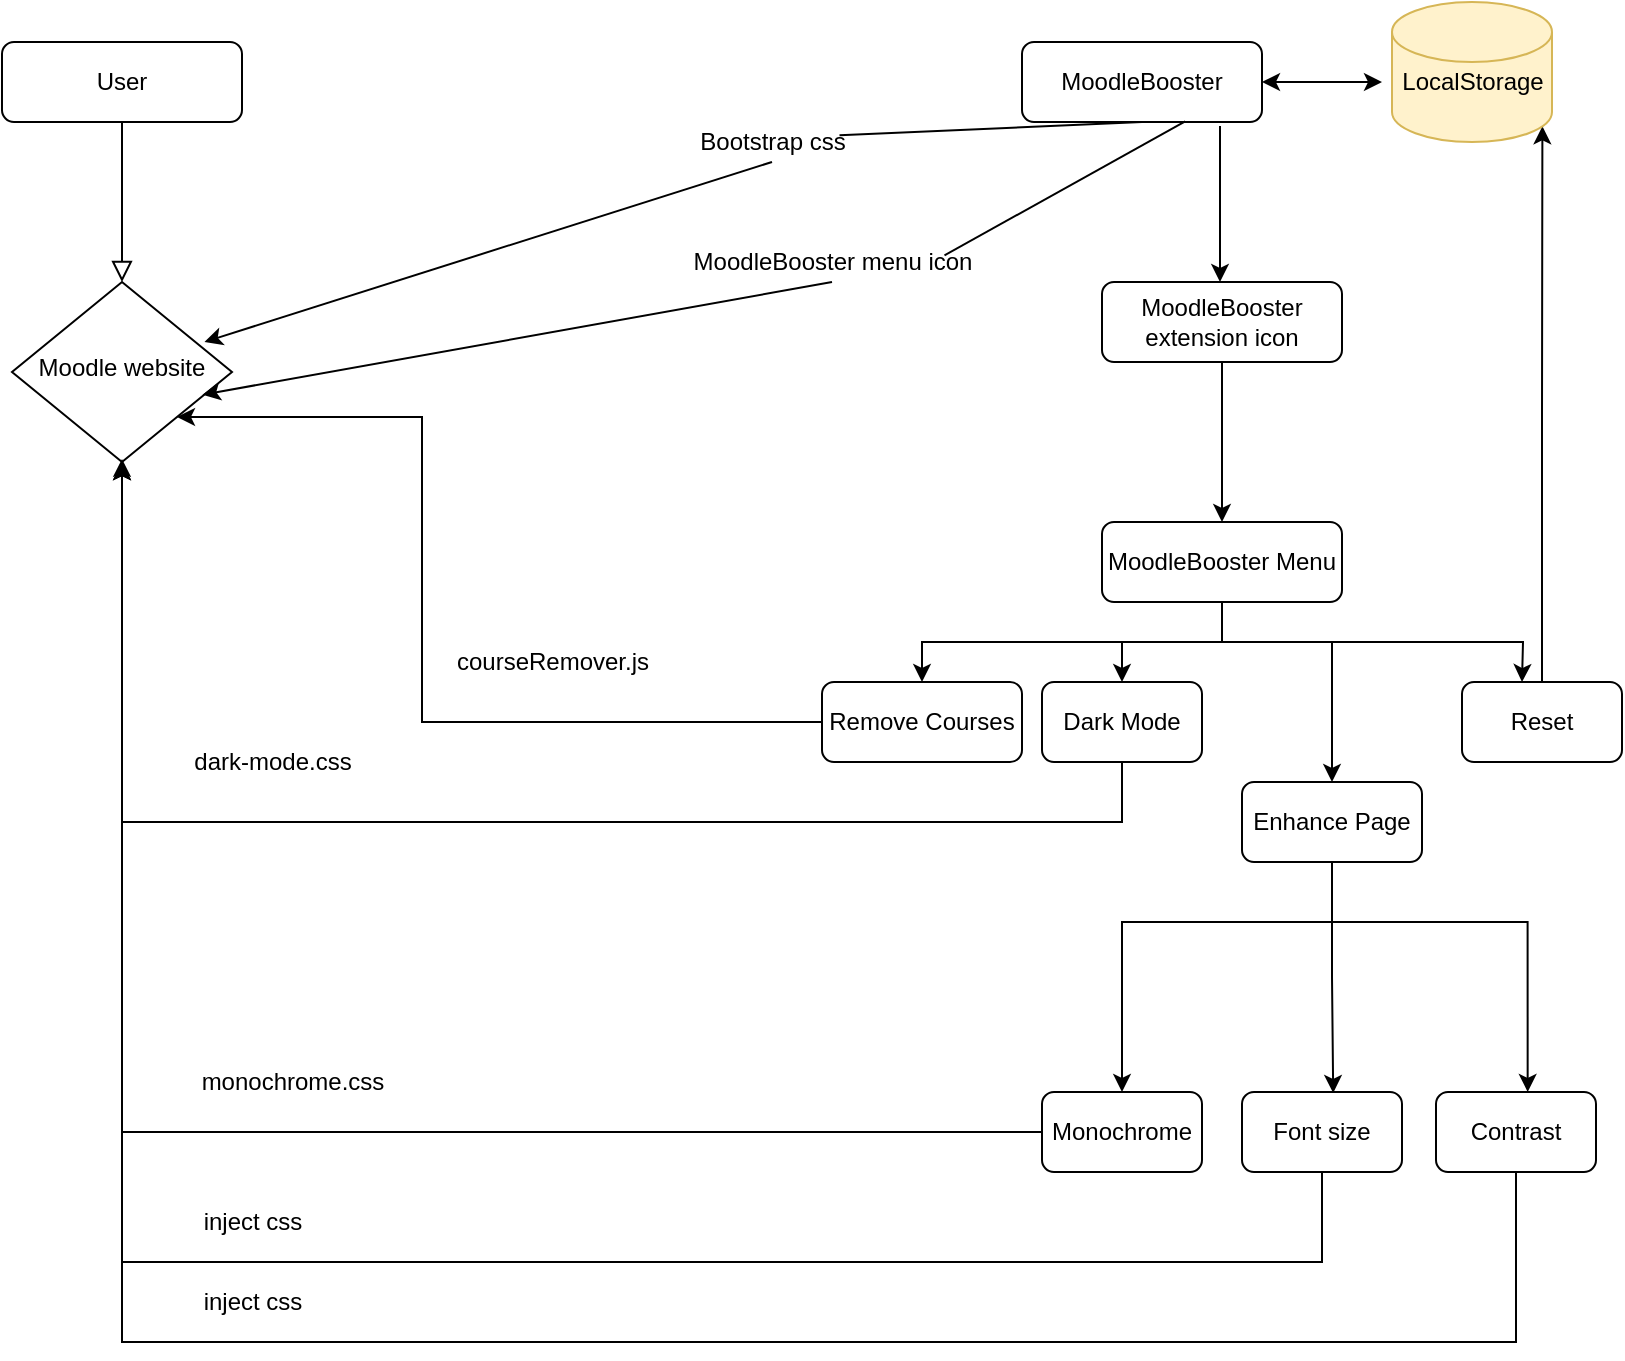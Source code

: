 <mxfile version="14.7.0" type="device"><diagram id="C5RBs43oDa-KdzZeNtuy" name="Page-1"><mxGraphModel dx="1257" dy="681" grid="1" gridSize="10" guides="1" tooltips="1" connect="1" arrows="1" fold="1" page="1" pageScale="1" pageWidth="827" pageHeight="1169" math="0" shadow="0"><root><mxCell id="WIyWlLk6GJQsqaUBKTNV-0"/><mxCell id="WIyWlLk6GJQsqaUBKTNV-1" parent="WIyWlLk6GJQsqaUBKTNV-0"/><mxCell id="WIyWlLk6GJQsqaUBKTNV-2" value="" style="rounded=0;html=1;jettySize=auto;orthogonalLoop=1;fontSize=11;endArrow=block;endFill=0;endSize=8;strokeWidth=1;shadow=0;labelBackgroundColor=none;edgeStyle=orthogonalEdgeStyle;" parent="WIyWlLk6GJQsqaUBKTNV-1" source="WIyWlLk6GJQsqaUBKTNV-3" target="WIyWlLk6GJQsqaUBKTNV-6" edge="1"><mxGeometry relative="1" as="geometry"/></mxCell><mxCell id="WIyWlLk6GJQsqaUBKTNV-3" value="User" style="rounded=1;whiteSpace=wrap;html=1;fontSize=12;glass=0;strokeWidth=1;shadow=0;" parent="WIyWlLk6GJQsqaUBKTNV-1" vertex="1"><mxGeometry x="30" y="40" width="120" height="40" as="geometry"/></mxCell><mxCell id="WIyWlLk6GJQsqaUBKTNV-6" value="Moodle website" style="rhombus;whiteSpace=wrap;html=1;shadow=0;fontFamily=Helvetica;fontSize=12;align=center;strokeWidth=1;spacing=6;spacingTop=-4;" parent="WIyWlLk6GJQsqaUBKTNV-1" vertex="1"><mxGeometry x="35" y="160" width="110" height="90" as="geometry"/></mxCell><mxCell id="SwBssdqdl_KraH5mXYh2-50" style="edgeStyle=orthogonalEdgeStyle;rounded=0;orthogonalLoop=1;jettySize=auto;html=1;startArrow=classic;startFill=1;endArrow=classic;endFill=1;" edge="1" parent="WIyWlLk6GJQsqaUBKTNV-1" source="WIyWlLk6GJQsqaUBKTNV-7"><mxGeometry relative="1" as="geometry"><mxPoint x="720" y="60" as="targetPoint"/><Array as="points"><mxPoint x="720" y="60"/><mxPoint x="720" y="60"/></Array></mxGeometry></mxCell><mxCell id="WIyWlLk6GJQsqaUBKTNV-7" value="MoodleBooster" style="rounded=1;whiteSpace=wrap;html=1;fontSize=12;glass=0;strokeWidth=1;shadow=0;" parent="WIyWlLk6GJQsqaUBKTNV-1" vertex="1"><mxGeometry x="540" y="40" width="120" height="40" as="geometry"/></mxCell><mxCell id="SwBssdqdl_KraH5mXYh2-0" value="" style="endArrow=classic;html=1;exitX=0.5;exitY=1;exitDx=0;exitDy=0;entryX=0.875;entryY=0.333;entryDx=0;entryDy=0;entryPerimeter=0;startArrow=none;" edge="1" parent="WIyWlLk6GJQsqaUBKTNV-1" source="SwBssdqdl_KraH5mXYh2-1" target="WIyWlLk6GJQsqaUBKTNV-6"><mxGeometry width="50" height="50" relative="1" as="geometry"><mxPoint x="410" y="270" as="sourcePoint"/><mxPoint x="460" y="220" as="targetPoint"/></mxGeometry></mxCell><mxCell id="SwBssdqdl_KraH5mXYh2-1" value="Bootstrap css" style="text;html=1;align=center;verticalAlign=middle;resizable=0;points=[];autosize=1;strokeColor=none;" vertex="1" parent="WIyWlLk6GJQsqaUBKTNV-1"><mxGeometry x="370" y="80" width="90" height="20" as="geometry"/></mxCell><mxCell id="SwBssdqdl_KraH5mXYh2-2" value="" style="endArrow=none;html=1;exitX=0.5;exitY=1;exitDx=0;exitDy=0;entryX=0.875;entryY=0.333;entryDx=0;entryDy=0;entryPerimeter=0;" edge="1" parent="WIyWlLk6GJQsqaUBKTNV-1" source="WIyWlLk6GJQsqaUBKTNV-7" target="SwBssdqdl_KraH5mXYh2-1"><mxGeometry width="50" height="50" relative="1" as="geometry"><mxPoint x="600" y="80" as="sourcePoint"/><mxPoint x="256.25" y="189.97" as="targetPoint"/></mxGeometry></mxCell><mxCell id="SwBssdqdl_KraH5mXYh2-3" value="" style="endArrow=classic;html=1;exitX=0.5;exitY=1;exitDx=0;exitDy=0;entryX=0.866;entryY=0.626;entryDx=0;entryDy=0;entryPerimeter=0;startArrow=none;" edge="1" parent="WIyWlLk6GJQsqaUBKTNV-1" source="SwBssdqdl_KraH5mXYh2-4" target="WIyWlLk6GJQsqaUBKTNV-6"><mxGeometry width="50" height="50" relative="1" as="geometry"><mxPoint x="420" y="310" as="sourcePoint"/><mxPoint x="266.25" y="229.97" as="targetPoint"/></mxGeometry></mxCell><mxCell id="SwBssdqdl_KraH5mXYh2-4" value="MoodleBooster menu icon" style="text;html=1;align=center;verticalAlign=middle;resizable=0;points=[];autosize=1;strokeColor=none;" vertex="1" parent="WIyWlLk6GJQsqaUBKTNV-1"><mxGeometry x="370" y="140" width="150" height="20" as="geometry"/></mxCell><mxCell id="SwBssdqdl_KraH5mXYh2-5" value="" style="endArrow=none;html=1;exitX=0.68;exitY=0.993;exitDx=0;exitDy=0;entryX=0.875;entryY=0.333;entryDx=0;entryDy=0;entryPerimeter=0;exitPerimeter=0;" edge="1" parent="WIyWlLk6GJQsqaUBKTNV-1" target="SwBssdqdl_KraH5mXYh2-4" source="WIyWlLk6GJQsqaUBKTNV-7"><mxGeometry width="50" height="50" relative="1" as="geometry"><mxPoint x="630" y="110" as="sourcePoint"/><mxPoint x="266.25" y="229.97" as="targetPoint"/></mxGeometry></mxCell><mxCell id="SwBssdqdl_KraH5mXYh2-7" value="" style="endArrow=classic;html=1;" edge="1" parent="WIyWlLk6GJQsqaUBKTNV-1" target="SwBssdqdl_KraH5mXYh2-11"><mxGeometry width="50" height="50" relative="1" as="geometry"><mxPoint x="639" y="82" as="sourcePoint"/><mxPoint x="637" y="190" as="targetPoint"/><Array as="points"><mxPoint x="639" y="160"/></Array></mxGeometry></mxCell><mxCell id="SwBssdqdl_KraH5mXYh2-17" style="edgeStyle=orthogonalEdgeStyle;rounded=0;orthogonalLoop=1;jettySize=auto;html=1;startArrow=none;startFill=0;endArrow=classic;endFill=1;exitX=0.5;exitY=1;exitDx=0;exitDy=0;" edge="1" parent="WIyWlLk6GJQsqaUBKTNV-1" source="SwBssdqdl_KraH5mXYh2-8" target="SwBssdqdl_KraH5mXYh2-13"><mxGeometry relative="1" as="geometry"/></mxCell><mxCell id="SwBssdqdl_KraH5mXYh2-18" style="edgeStyle=orthogonalEdgeStyle;rounded=0;orthogonalLoop=1;jettySize=auto;html=1;startArrow=none;startFill=0;endArrow=classic;endFill=1;" edge="1" parent="WIyWlLk6GJQsqaUBKTNV-1" source="SwBssdqdl_KraH5mXYh2-8" target="SwBssdqdl_KraH5mXYh2-14"><mxGeometry relative="1" as="geometry"/></mxCell><mxCell id="SwBssdqdl_KraH5mXYh2-19" style="edgeStyle=orthogonalEdgeStyle;rounded=0;orthogonalLoop=1;jettySize=auto;html=1;entryX=0.5;entryY=0;entryDx=0;entryDy=0;startArrow=none;startFill=0;endArrow=classic;endFill=1;exitX=0.5;exitY=1;exitDx=0;exitDy=0;" edge="1" parent="WIyWlLk6GJQsqaUBKTNV-1" source="SwBssdqdl_KraH5mXYh2-8" target="SwBssdqdl_KraH5mXYh2-15"><mxGeometry relative="1" as="geometry"><Array as="points"><mxPoint x="640" y="340"/><mxPoint x="695" y="340"/></Array></mxGeometry></mxCell><mxCell id="SwBssdqdl_KraH5mXYh2-20" style="edgeStyle=orthogonalEdgeStyle;rounded=0;orthogonalLoop=1;jettySize=auto;html=1;startArrow=none;startFill=0;endArrow=classic;endFill=1;exitX=0.5;exitY=1;exitDx=0;exitDy=0;" edge="1" parent="WIyWlLk6GJQsqaUBKTNV-1" source="SwBssdqdl_KraH5mXYh2-8"><mxGeometry relative="1" as="geometry"><mxPoint x="790" y="360" as="targetPoint"/></mxGeometry></mxCell><mxCell id="SwBssdqdl_KraH5mXYh2-8" value="MoodleBooster Menu" style="rounded=1;whiteSpace=wrap;html=1;fontSize=12;glass=0;strokeWidth=1;shadow=0;" vertex="1" parent="WIyWlLk6GJQsqaUBKTNV-1"><mxGeometry x="580" y="280" width="120" height="40" as="geometry"/></mxCell><mxCell id="SwBssdqdl_KraH5mXYh2-12" style="edgeStyle=orthogonalEdgeStyle;rounded=0;orthogonalLoop=1;jettySize=auto;html=1;startArrow=none;startFill=0;endArrow=classic;endFill=1;" edge="1" parent="WIyWlLk6GJQsqaUBKTNV-1" source="SwBssdqdl_KraH5mXYh2-11" target="SwBssdqdl_KraH5mXYh2-8"><mxGeometry relative="1" as="geometry"/></mxCell><mxCell id="SwBssdqdl_KraH5mXYh2-11" value="MoodleBooster extension icon" style="rounded=1;whiteSpace=wrap;html=1;fontSize=12;glass=0;strokeWidth=1;shadow=0;" vertex="1" parent="WIyWlLk6GJQsqaUBKTNV-1"><mxGeometry x="580" y="160" width="120" height="40" as="geometry"/></mxCell><mxCell id="SwBssdqdl_KraH5mXYh2-30" style="edgeStyle=orthogonalEdgeStyle;rounded=0;orthogonalLoop=1;jettySize=auto;html=1;entryX=1;entryY=1;entryDx=0;entryDy=0;startArrow=none;startFill=0;endArrow=classic;endFill=1;" edge="1" parent="WIyWlLk6GJQsqaUBKTNV-1" source="SwBssdqdl_KraH5mXYh2-13" target="WIyWlLk6GJQsqaUBKTNV-6"><mxGeometry relative="1" as="geometry"><Array as="points"><mxPoint x="240" y="380"/><mxPoint x="240" y="227"/></Array></mxGeometry></mxCell><mxCell id="SwBssdqdl_KraH5mXYh2-13" value="Remove Courses" style="rounded=1;whiteSpace=wrap;html=1;fontSize=12;glass=0;strokeWidth=1;shadow=0;" vertex="1" parent="WIyWlLk6GJQsqaUBKTNV-1"><mxGeometry x="440" y="360" width="100" height="40" as="geometry"/></mxCell><mxCell id="SwBssdqdl_KraH5mXYh2-36" style="edgeStyle=orthogonalEdgeStyle;rounded=0;orthogonalLoop=1;jettySize=auto;html=1;startArrow=none;startFill=0;endArrow=classic;endFill=1;" edge="1" parent="WIyWlLk6GJQsqaUBKTNV-1" source="SwBssdqdl_KraH5mXYh2-14" target="WIyWlLk6GJQsqaUBKTNV-6"><mxGeometry relative="1" as="geometry"><Array as="points"><mxPoint x="590" y="430"/><mxPoint x="90" y="430"/></Array></mxGeometry></mxCell><mxCell id="SwBssdqdl_KraH5mXYh2-14" value="Dark Mode" style="rounded=1;whiteSpace=wrap;html=1;fontSize=12;glass=0;strokeWidth=1;shadow=0;" vertex="1" parent="WIyWlLk6GJQsqaUBKTNV-1"><mxGeometry x="550" y="360" width="80" height="40" as="geometry"/></mxCell><mxCell id="SwBssdqdl_KraH5mXYh2-27" style="edgeStyle=orthogonalEdgeStyle;rounded=0;orthogonalLoop=1;jettySize=auto;html=1;entryX=0.5;entryY=0;entryDx=0;entryDy=0;startArrow=none;startFill=0;endArrow=classic;endFill=1;exitX=0.5;exitY=1;exitDx=0;exitDy=0;" edge="1" parent="WIyWlLk6GJQsqaUBKTNV-1" source="SwBssdqdl_KraH5mXYh2-15" target="SwBssdqdl_KraH5mXYh2-24"><mxGeometry relative="1" as="geometry"><mxPoint x="695" y="410" as="sourcePoint"/><Array as="points"><mxPoint x="695" y="480"/><mxPoint x="590" y="480"/></Array></mxGeometry></mxCell><mxCell id="SwBssdqdl_KraH5mXYh2-28" style="edgeStyle=orthogonalEdgeStyle;rounded=0;orthogonalLoop=1;jettySize=auto;html=1;entryX=0.573;entryY=-0.001;entryDx=0;entryDy=0;entryPerimeter=0;startArrow=none;startFill=0;endArrow=classic;endFill=1;" edge="1" parent="WIyWlLk6GJQsqaUBKTNV-1" source="SwBssdqdl_KraH5mXYh2-15" target="SwBssdqdl_KraH5mXYh2-26"><mxGeometry relative="1" as="geometry"><Array as="points"><mxPoint x="695" y="480"/><mxPoint x="793" y="480"/></Array></mxGeometry></mxCell><mxCell id="SwBssdqdl_KraH5mXYh2-29" style="edgeStyle=orthogonalEdgeStyle;rounded=0;orthogonalLoop=1;jettySize=auto;html=1;entryX=0.57;entryY=0.012;entryDx=0;entryDy=0;entryPerimeter=0;startArrow=none;startFill=0;endArrow=classic;endFill=1;" edge="1" parent="WIyWlLk6GJQsqaUBKTNV-1" source="SwBssdqdl_KraH5mXYh2-15" target="SwBssdqdl_KraH5mXYh2-25"><mxGeometry relative="1" as="geometry"/></mxCell><mxCell id="SwBssdqdl_KraH5mXYh2-15" value="Enhance Page" style="rounded=1;whiteSpace=wrap;html=1;fontSize=12;glass=0;strokeWidth=1;shadow=0;" vertex="1" parent="WIyWlLk6GJQsqaUBKTNV-1"><mxGeometry x="650" y="410" width="90" height="40" as="geometry"/></mxCell><mxCell id="SwBssdqdl_KraH5mXYh2-51" style="edgeStyle=orthogonalEdgeStyle;rounded=0;orthogonalLoop=1;jettySize=auto;html=1;entryX=0.94;entryY=0.888;entryDx=0;entryDy=0;entryPerimeter=0;startArrow=none;startFill=0;endArrow=classic;endFill=1;" edge="1" parent="WIyWlLk6GJQsqaUBKTNV-1" source="SwBssdqdl_KraH5mXYh2-21" target="SwBssdqdl_KraH5mXYh2-47"><mxGeometry relative="1" as="geometry"/></mxCell><mxCell id="SwBssdqdl_KraH5mXYh2-21" value="Reset" style="rounded=1;whiteSpace=wrap;html=1;fontSize=12;glass=0;strokeWidth=1;shadow=0;" vertex="1" parent="WIyWlLk6GJQsqaUBKTNV-1"><mxGeometry x="760" y="360" width="80" height="40" as="geometry"/></mxCell><mxCell id="SwBssdqdl_KraH5mXYh2-38" style="edgeStyle=orthogonalEdgeStyle;rounded=0;orthogonalLoop=1;jettySize=auto;html=1;startArrow=none;startFill=0;endArrow=classic;endFill=1;" edge="1" parent="WIyWlLk6GJQsqaUBKTNV-1" source="SwBssdqdl_KraH5mXYh2-24" target="WIyWlLk6GJQsqaUBKTNV-6"><mxGeometry relative="1" as="geometry"/></mxCell><mxCell id="SwBssdqdl_KraH5mXYh2-24" value="Monochrome" style="rounded=1;whiteSpace=wrap;html=1;fontSize=12;glass=0;strokeWidth=1;shadow=0;" vertex="1" parent="WIyWlLk6GJQsqaUBKTNV-1"><mxGeometry x="550" y="565" width="80" height="40" as="geometry"/></mxCell><mxCell id="SwBssdqdl_KraH5mXYh2-40" style="edgeStyle=orthogonalEdgeStyle;rounded=0;orthogonalLoop=1;jettySize=auto;html=1;startArrow=none;startFill=0;endArrow=classic;endFill=1;" edge="1" parent="WIyWlLk6GJQsqaUBKTNV-1" source="SwBssdqdl_KraH5mXYh2-25"><mxGeometry relative="1" as="geometry"><mxPoint x="90" y="248.447" as="targetPoint"/><Array as="points"><mxPoint x="690" y="650"/><mxPoint x="90" y="650"/></Array></mxGeometry></mxCell><mxCell id="SwBssdqdl_KraH5mXYh2-25" value="Font size" style="rounded=1;whiteSpace=wrap;html=1;fontSize=12;glass=0;strokeWidth=1;shadow=0;" vertex="1" parent="WIyWlLk6GJQsqaUBKTNV-1"><mxGeometry x="650" y="565" width="80" height="40" as="geometry"/></mxCell><mxCell id="SwBssdqdl_KraH5mXYh2-44" style="edgeStyle=orthogonalEdgeStyle;rounded=0;orthogonalLoop=1;jettySize=auto;html=1;entryX=0.5;entryY=1;entryDx=0;entryDy=0;startArrow=none;startFill=0;endArrow=classic;endFill=1;" edge="1" parent="WIyWlLk6GJQsqaUBKTNV-1" source="SwBssdqdl_KraH5mXYh2-26" target="WIyWlLk6GJQsqaUBKTNV-6"><mxGeometry relative="1" as="geometry"><Array as="points"><mxPoint x="787" y="690"/><mxPoint x="90" y="690"/></Array></mxGeometry></mxCell><mxCell id="SwBssdqdl_KraH5mXYh2-26" value="Contrast" style="rounded=1;whiteSpace=wrap;html=1;fontSize=12;glass=0;strokeWidth=1;shadow=0;" vertex="1" parent="WIyWlLk6GJQsqaUBKTNV-1"><mxGeometry x="747" y="565" width="80" height="40" as="geometry"/></mxCell><mxCell id="SwBssdqdl_KraH5mXYh2-31" value="courseRemover.js" style="text;html=1;align=center;verticalAlign=middle;resizable=0;points=[];autosize=1;strokeColor=none;" vertex="1" parent="WIyWlLk6GJQsqaUBKTNV-1"><mxGeometry x="250" y="340" width="110" height="20" as="geometry"/></mxCell><mxCell id="SwBssdqdl_KraH5mXYh2-37" value="dark-mode.css" style="text;html=1;align=center;verticalAlign=middle;resizable=0;points=[];autosize=1;strokeColor=none;" vertex="1" parent="WIyWlLk6GJQsqaUBKTNV-1"><mxGeometry x="120" y="390" width="90" height="20" as="geometry"/></mxCell><mxCell id="SwBssdqdl_KraH5mXYh2-39" value="monochrome.css" style="text;html=1;align=center;verticalAlign=middle;resizable=0;points=[];autosize=1;strokeColor=none;" vertex="1" parent="WIyWlLk6GJQsqaUBKTNV-1"><mxGeometry x="120" y="550" width="110" height="20" as="geometry"/></mxCell><mxCell id="SwBssdqdl_KraH5mXYh2-41" value="inject css" style="text;html=1;align=center;verticalAlign=middle;resizable=0;points=[];autosize=1;strokeColor=none;" vertex="1" parent="WIyWlLk6GJQsqaUBKTNV-1"><mxGeometry x="120" y="620" width="70" height="20" as="geometry"/></mxCell><mxCell id="SwBssdqdl_KraH5mXYh2-45" value="inject css" style="text;html=1;align=center;verticalAlign=middle;resizable=0;points=[];autosize=1;strokeColor=none;" vertex="1" parent="WIyWlLk6GJQsqaUBKTNV-1"><mxGeometry x="120" y="660" width="70" height="20" as="geometry"/></mxCell><mxCell id="SwBssdqdl_KraH5mXYh2-47" value="" style="shape=cylinder3;whiteSpace=wrap;html=1;boundedLbl=1;backgroundOutline=1;size=15;fillColor=#fff2cc;strokeColor=#d6b656;" vertex="1" parent="WIyWlLk6GJQsqaUBKTNV-1"><mxGeometry x="725" y="20" width="80" height="70" as="geometry"/></mxCell><mxCell id="SwBssdqdl_KraH5mXYh2-48" value="LocalStorage" style="text;html=1;align=center;verticalAlign=middle;resizable=0;points=[];autosize=1;strokeColor=none;" vertex="1" parent="WIyWlLk6GJQsqaUBKTNV-1"><mxGeometry x="720" y="50" width="90" height="20" as="geometry"/></mxCell></root></mxGraphModel></diagram></mxfile>